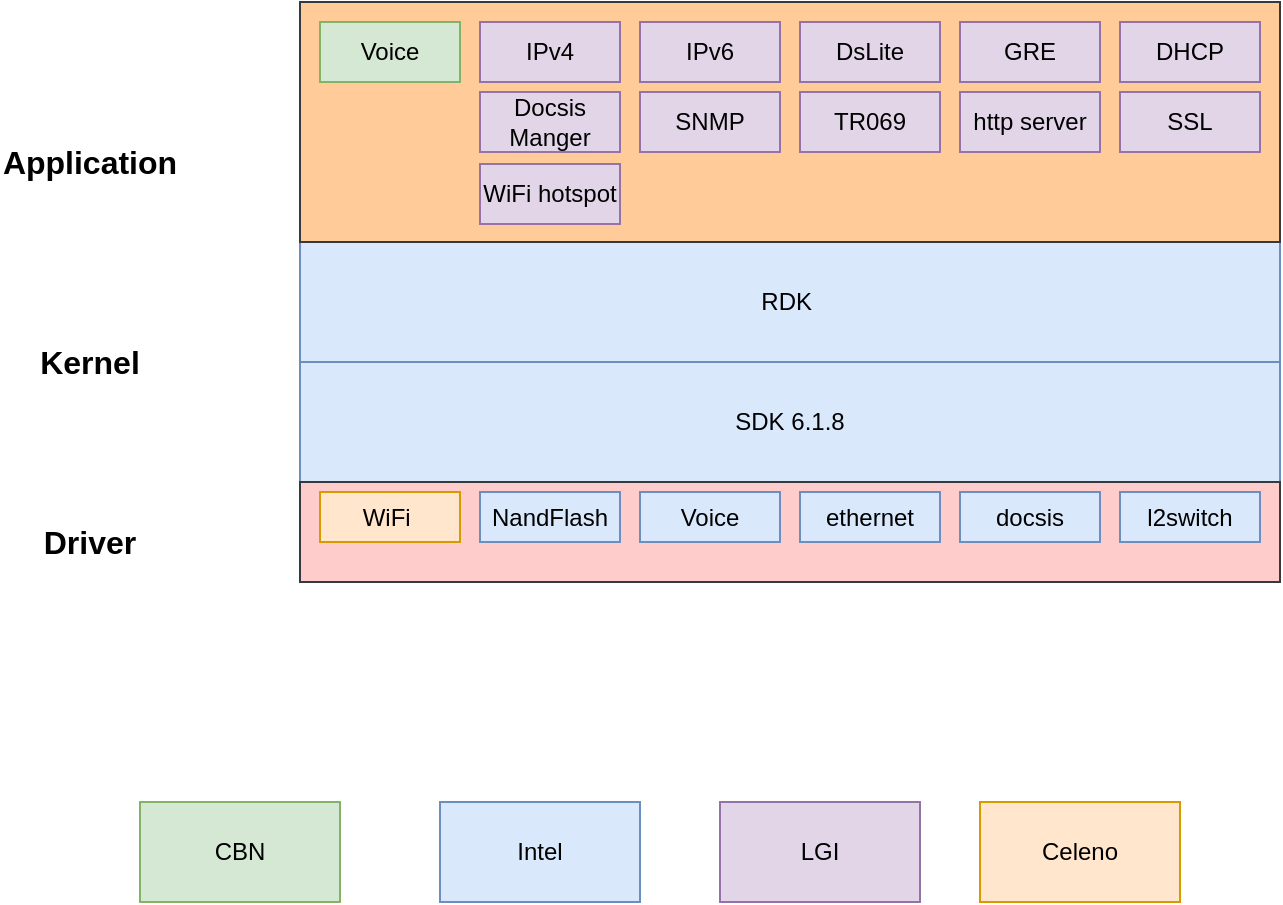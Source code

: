 <mxfile version="13.5.1" type="device"><diagram id="nuDZQJCf-oEbqJSsrTBq" name="Page-1"><mxGraphModel dx="1086" dy="806" grid="1" gridSize="10" guides="1" tooltips="1" connect="1" arrows="1" fold="1" page="1" pageScale="1" pageWidth="827" pageHeight="1169" math="0" shadow="0"><root><mxCell id="0"/><mxCell id="1" parent="0"/><mxCell id="jTKQiDMVL2xpTzBaffLD-7" value="RDK&amp;nbsp;" style="rounded=0;whiteSpace=wrap;html=1;fillColor=#dae8fc;strokeColor=#6c8ebf;" vertex="1" parent="1"><mxGeometry x="190" y="340" width="490" height="60" as="geometry"/></mxCell><mxCell id="jTKQiDMVL2xpTzBaffLD-11" value="" style="rounded=0;whiteSpace=wrap;html=1;fillColor=#ffcc99;strokeColor=#36393d;" vertex="1" parent="1"><mxGeometry x="190" y="220" width="490" height="120" as="geometry"/></mxCell><mxCell id="jTKQiDMVL2xpTzBaffLD-12" value="Voice" style="rounded=0;whiteSpace=wrap;html=1;fillColor=#d5e8d4;strokeColor=#82b366;" vertex="1" parent="1"><mxGeometry x="200" y="230" width="70" height="30" as="geometry"/></mxCell><mxCell id="jTKQiDMVL2xpTzBaffLD-13" value="CBN" style="rounded=0;whiteSpace=wrap;html=1;fillColor=#d5e8d4;strokeColor=#82b366;" vertex="1" parent="1"><mxGeometry x="110" y="620" width="100" height="50" as="geometry"/></mxCell><mxCell id="jTKQiDMVL2xpTzBaffLD-15" value="Intel" style="rounded=0;whiteSpace=wrap;html=1;fillColor=#dae8fc;strokeColor=#6c8ebf;" vertex="1" parent="1"><mxGeometry x="260" y="620" width="100" height="50" as="geometry"/></mxCell><mxCell id="jTKQiDMVL2xpTzBaffLD-16" value="LGI" style="rounded=0;whiteSpace=wrap;html=1;fillColor=#e1d5e7;strokeColor=#9673a6;" vertex="1" parent="1"><mxGeometry x="400" y="620" width="100" height="50" as="geometry"/></mxCell><mxCell id="jTKQiDMVL2xpTzBaffLD-17" value="SDK 6.1.8" style="rounded=0;whiteSpace=wrap;html=1;fillColor=#dae8fc;strokeColor=#6c8ebf;" vertex="1" parent="1"><mxGeometry x="190" y="400" width="490" height="60" as="geometry"/></mxCell><mxCell id="jTKQiDMVL2xpTzBaffLD-18" value="Celeno" style="rounded=0;whiteSpace=wrap;html=1;fillColor=#ffe6cc;strokeColor=#d79b00;" vertex="1" parent="1"><mxGeometry x="530" y="620" width="100" height="50" as="geometry"/></mxCell><mxCell id="jTKQiDMVL2xpTzBaffLD-19" value="" style="rounded=0;whiteSpace=wrap;html=1;fillColor=#ffcccc;strokeColor=#36393d;" vertex="1" parent="1"><mxGeometry x="190" y="460" width="490" height="50" as="geometry"/></mxCell><mxCell id="jTKQiDMVL2xpTzBaffLD-20" value="WiFi&amp;nbsp;" style="rounded=0;whiteSpace=wrap;html=1;fillColor=#ffe6cc;strokeColor=#d79b00;" vertex="1" parent="1"><mxGeometry x="200" y="465" width="70" height="25" as="geometry"/></mxCell><mxCell id="jTKQiDMVL2xpTzBaffLD-21" value="Driver" style="text;html=1;strokeColor=none;fillColor=none;align=center;verticalAlign=middle;whiteSpace=wrap;rounded=0;fontSize=16;fontStyle=1" vertex="1" parent="1"><mxGeometry x="65" y="480" width="40" height="20" as="geometry"/></mxCell><mxCell id="jTKQiDMVL2xpTzBaffLD-22" value="Kernel" style="text;html=1;strokeColor=none;fillColor=none;align=center;verticalAlign=middle;whiteSpace=wrap;rounded=0;fontSize=16;fontStyle=1" vertex="1" parent="1"><mxGeometry x="45" y="380" width="80" height="40" as="geometry"/></mxCell><mxCell id="jTKQiDMVL2xpTzBaffLD-23" value="Application" style="text;html=1;strokeColor=none;fillColor=none;align=center;verticalAlign=middle;whiteSpace=wrap;rounded=0;fontStyle=1;fontSize=16;" vertex="1" parent="1"><mxGeometry x="40" y="270" width="90" height="60" as="geometry"/></mxCell><mxCell id="jTKQiDMVL2xpTzBaffLD-25" value="IPv4" style="rounded=0;whiteSpace=wrap;html=1;fillColor=#e1d5e7;strokeColor=#9673a6;" vertex="1" parent="1"><mxGeometry x="280" y="230" width="70" height="30" as="geometry"/></mxCell><mxCell id="jTKQiDMVL2xpTzBaffLD-26" value="IPv6" style="rounded=0;whiteSpace=wrap;html=1;fillColor=#e1d5e7;strokeColor=#9673a6;" vertex="1" parent="1"><mxGeometry x="360" y="230" width="70" height="30" as="geometry"/></mxCell><mxCell id="jTKQiDMVL2xpTzBaffLD-27" value="DsLite" style="rounded=0;whiteSpace=wrap;html=1;fillColor=#e1d5e7;strokeColor=#9673a6;" vertex="1" parent="1"><mxGeometry x="440" y="230" width="70" height="30" as="geometry"/></mxCell><mxCell id="jTKQiDMVL2xpTzBaffLD-28" value="GRE" style="rounded=0;whiteSpace=wrap;html=1;fillColor=#e1d5e7;strokeColor=#9673a6;" vertex="1" parent="1"><mxGeometry x="520" y="230" width="70" height="30" as="geometry"/></mxCell><mxCell id="jTKQiDMVL2xpTzBaffLD-31" value="SNMP" style="rounded=0;whiteSpace=wrap;html=1;fillColor=#e1d5e7;strokeColor=#9673a6;" vertex="1" parent="1"><mxGeometry x="360" y="265" width="70" height="30" as="geometry"/></mxCell><mxCell id="jTKQiDMVL2xpTzBaffLD-32" value="TR069" style="rounded=0;whiteSpace=wrap;html=1;fillColor=#e1d5e7;strokeColor=#9673a6;" vertex="1" parent="1"><mxGeometry x="440" y="265" width="70" height="30" as="geometry"/></mxCell><mxCell id="jTKQiDMVL2xpTzBaffLD-33" value="WiFi hotspot" style="rounded=0;whiteSpace=wrap;html=1;fillColor=#e1d5e7;strokeColor=#9673a6;" vertex="1" parent="1"><mxGeometry x="280" y="301" width="70" height="30" as="geometry"/></mxCell><mxCell id="jTKQiDMVL2xpTzBaffLD-34" value="http server" style="rounded=0;whiteSpace=wrap;html=1;fillColor=#e1d5e7;strokeColor=#9673a6;" vertex="1" parent="1"><mxGeometry x="520" y="265" width="70" height="30" as="geometry"/></mxCell><mxCell id="jTKQiDMVL2xpTzBaffLD-36" value="NandFlash" style="rounded=0;whiteSpace=wrap;html=1;fillColor=#dae8fc;strokeColor=#6c8ebf;" vertex="1" parent="1"><mxGeometry x="280" y="465" width="70" height="25" as="geometry"/></mxCell><mxCell id="jTKQiDMVL2xpTzBaffLD-37" value="Voice" style="rounded=0;whiteSpace=wrap;html=1;fillColor=#dae8fc;strokeColor=#6c8ebf;" vertex="1" parent="1"><mxGeometry x="360" y="465" width="70" height="25" as="geometry"/></mxCell><mxCell id="jTKQiDMVL2xpTzBaffLD-38" value="ethernet" style="rounded=0;whiteSpace=wrap;html=1;fillColor=#dae8fc;strokeColor=#6c8ebf;" vertex="1" parent="1"><mxGeometry x="440" y="465" width="70" height="25" as="geometry"/></mxCell><mxCell id="jTKQiDMVL2xpTzBaffLD-39" value="docsis" style="rounded=0;whiteSpace=wrap;html=1;fillColor=#dae8fc;strokeColor=#6c8ebf;" vertex="1" parent="1"><mxGeometry x="520" y="465" width="70" height="25" as="geometry"/></mxCell><mxCell id="jTKQiDMVL2xpTzBaffLD-40" value="Docsis Manger" style="rounded=0;whiteSpace=wrap;html=1;fillColor=#e1d5e7;strokeColor=#9673a6;" vertex="1" parent="1"><mxGeometry x="280" y="265" width="70" height="30" as="geometry"/></mxCell><mxCell id="jTKQiDMVL2xpTzBaffLD-41" value="l2switch" style="rounded=0;whiteSpace=wrap;html=1;fillColor=#dae8fc;strokeColor=#6c8ebf;" vertex="1" parent="1"><mxGeometry x="600" y="465" width="70" height="25" as="geometry"/></mxCell><mxCell id="jTKQiDMVL2xpTzBaffLD-45" value="DHCP" style="rounded=0;whiteSpace=wrap;html=1;fillColor=#e1d5e7;strokeColor=#9673a6;" vertex="1" parent="1"><mxGeometry x="600" y="230" width="70" height="30" as="geometry"/></mxCell><mxCell id="jTKQiDMVL2xpTzBaffLD-47" value="SSL" style="rounded=0;whiteSpace=wrap;html=1;fillColor=#e1d5e7;strokeColor=#9673a6;" vertex="1" parent="1"><mxGeometry x="600" y="265" width="70" height="30" as="geometry"/></mxCell></root></mxGraphModel></diagram></mxfile>
